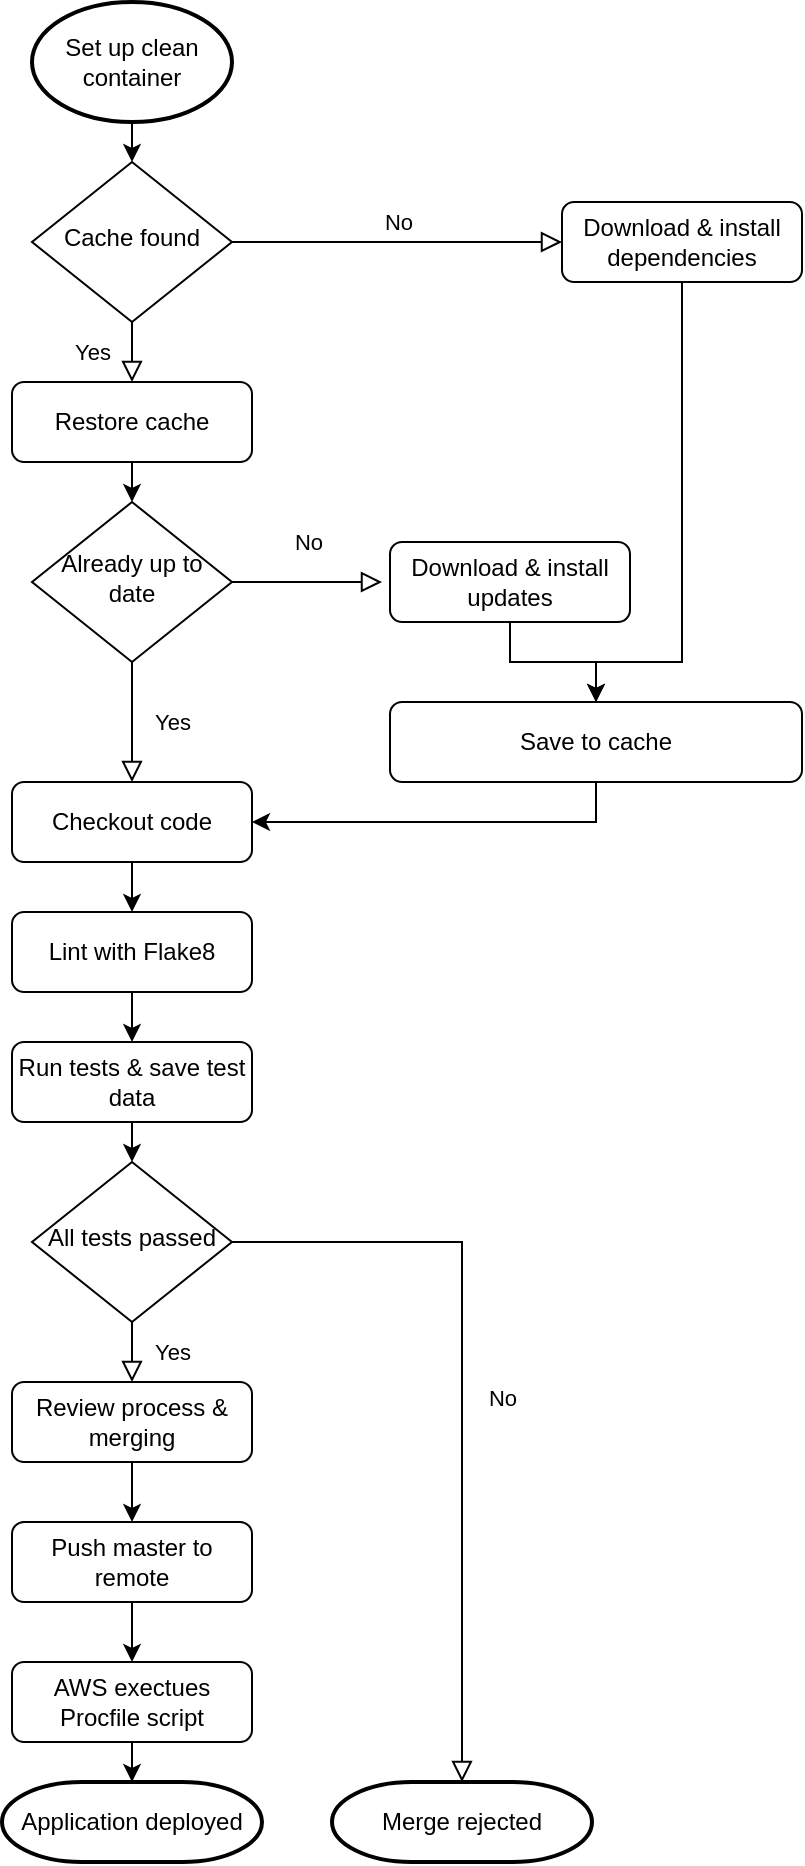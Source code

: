 <mxfile version="12.9.10" type="device"><diagram id="C5RBs43oDa-KdzZeNtuy" name="Page-1"><mxGraphModel dx="1355" dy="778" grid="1" gridSize="10" guides="1" tooltips="1" connect="1" arrows="1" fold="1" page="1" pageScale="1" pageWidth="827" pageHeight="1169" math="0" shadow="0"><root><mxCell id="WIyWlLk6GJQsqaUBKTNV-0"/><mxCell id="WIyWlLk6GJQsqaUBKTNV-1" parent="WIyWlLk6GJQsqaUBKTNV-0"/><mxCell id="WIyWlLk6GJQsqaUBKTNV-4" value="Yes" style="rounded=0;html=1;jettySize=auto;orthogonalLoop=1;fontSize=11;endArrow=block;endFill=0;endSize=8;strokeWidth=1;shadow=0;labelBackgroundColor=none;edgeStyle=orthogonalEdgeStyle;entryX=0.5;entryY=0;entryDx=0;entryDy=0;" parent="WIyWlLk6GJQsqaUBKTNV-1" source="WIyWlLk6GJQsqaUBKTNV-6" target="pboIETILmq3JojyZ5u3q-2" edge="1"><mxGeometry y="20" relative="1" as="geometry"><mxPoint as="offset"/><mxPoint x="225" y="290" as="targetPoint"/></mxGeometry></mxCell><mxCell id="WIyWlLk6GJQsqaUBKTNV-5" value="No" style="edgeStyle=orthogonalEdgeStyle;rounded=0;html=1;jettySize=auto;orthogonalLoop=1;fontSize=11;endArrow=block;endFill=0;endSize=8;strokeWidth=1;shadow=0;labelBackgroundColor=none;" parent="WIyWlLk6GJQsqaUBKTNV-1" source="WIyWlLk6GJQsqaUBKTNV-6" target="WIyWlLk6GJQsqaUBKTNV-7" edge="1"><mxGeometry y="10" relative="1" as="geometry"><mxPoint as="offset"/></mxGeometry></mxCell><mxCell id="WIyWlLk6GJQsqaUBKTNV-6" value="Cache found" style="rhombus;whiteSpace=wrap;html=1;shadow=0;fontFamily=Helvetica;fontSize=12;align=center;strokeWidth=1;spacing=6;spacingTop=-4;" parent="WIyWlLk6GJQsqaUBKTNV-1" vertex="1"><mxGeometry x="175" y="140" width="100" height="80" as="geometry"/></mxCell><mxCell id="pboIETILmq3JojyZ5u3q-8" style="edgeStyle=orthogonalEdgeStyle;rounded=0;orthogonalLoop=1;jettySize=auto;html=1;exitX=0.5;exitY=1;exitDx=0;exitDy=0;entryX=0.5;entryY=0;entryDx=0;entryDy=0;" parent="WIyWlLk6GJQsqaUBKTNV-1" source="WIyWlLk6GJQsqaUBKTNV-7" target="pboIETILmq3JojyZ5u3q-15" edge="1"><mxGeometry relative="1" as="geometry"><mxPoint x="500" y="230" as="targetPoint"/><Array as="points"><mxPoint x="500" y="390"/><mxPoint x="457" y="390"/></Array></mxGeometry></mxCell><mxCell id="WIyWlLk6GJQsqaUBKTNV-7" value="Download &amp;amp; install dependencies" style="rounded=1;whiteSpace=wrap;html=1;fontSize=12;glass=0;strokeWidth=1;shadow=0;" parent="WIyWlLk6GJQsqaUBKTNV-1" vertex="1"><mxGeometry x="440" y="160" width="120" height="40" as="geometry"/></mxCell><mxCell id="pboIETILmq3JojyZ5u3q-10" style="edgeStyle=orthogonalEdgeStyle;rounded=0;orthogonalLoop=1;jettySize=auto;html=1;exitX=0.5;exitY=1;exitDx=0;exitDy=0;entryX=0.5;entryY=0;entryDx=0;entryDy=0;" parent="WIyWlLk6GJQsqaUBKTNV-1" source="pboIETILmq3JojyZ5u3q-2" target="pboIETILmq3JojyZ5u3q-9" edge="1"><mxGeometry relative="1" as="geometry"/></mxCell><mxCell id="pboIETILmq3JojyZ5u3q-2" value="Restore cache" style="rounded=1;whiteSpace=wrap;html=1;fontSize=12;glass=0;strokeWidth=1;shadow=0;" parent="WIyWlLk6GJQsqaUBKTNV-1" vertex="1"><mxGeometry x="165" y="250" width="120" height="40" as="geometry"/></mxCell><mxCell id="pboIETILmq3JojyZ5u3q-11" style="edgeStyle=orthogonalEdgeStyle;rounded=0;orthogonalLoop=1;jettySize=auto;html=1;exitX=0.5;exitY=1;exitDx=0;exitDy=0;entryX=0.5;entryY=0;entryDx=0;entryDy=0;exitPerimeter=0;" parent="WIyWlLk6GJQsqaUBKTNV-1" source="pboIETILmq3JojyZ5u3q-39" target="WIyWlLk6GJQsqaUBKTNV-6" edge="1"><mxGeometry relative="1" as="geometry"><mxPoint x="370" y="430" as="targetPoint"/><mxPoint x="225" y="120" as="sourcePoint"/></mxGeometry></mxCell><mxCell id="pboIETILmq3JojyZ5u3q-9" value="Already up to date" style="rhombus;whiteSpace=wrap;html=1;shadow=0;fontFamily=Helvetica;fontSize=12;align=center;strokeWidth=1;spacing=6;spacingTop=-4;" parent="WIyWlLk6GJQsqaUBKTNV-1" vertex="1"><mxGeometry x="175" y="310" width="100" height="80" as="geometry"/></mxCell><mxCell id="pboIETILmq3JojyZ5u3q-13" value="No" style="rounded=0;html=1;jettySize=auto;orthogonalLoop=1;fontSize=11;endArrow=block;endFill=0;endSize=8;strokeWidth=1;shadow=0;labelBackgroundColor=none;edgeStyle=orthogonalEdgeStyle;exitX=1;exitY=0.5;exitDx=0;exitDy=0;" parent="WIyWlLk6GJQsqaUBKTNV-1" source="pboIETILmq3JojyZ5u3q-9" edge="1"><mxGeometry y="20" relative="1" as="geometry"><mxPoint as="offset"/><mxPoint x="340" y="340" as="sourcePoint"/><mxPoint x="350" y="350" as="targetPoint"/><Array as="points"><mxPoint x="340" y="350"/></Array></mxGeometry></mxCell><mxCell id="pboIETILmq3JojyZ5u3q-16" style="edgeStyle=orthogonalEdgeStyle;rounded=0;orthogonalLoop=1;jettySize=auto;html=1;exitX=0.5;exitY=1;exitDx=0;exitDy=0;entryX=0.5;entryY=0;entryDx=0;entryDy=0;" parent="WIyWlLk6GJQsqaUBKTNV-1" source="pboIETILmq3JojyZ5u3q-14" target="pboIETILmq3JojyZ5u3q-15" edge="1"><mxGeometry relative="1" as="geometry"/></mxCell><mxCell id="pboIETILmq3JojyZ5u3q-14" value="Download &amp;amp; install updates" style="rounded=1;whiteSpace=wrap;html=1;fontSize=12;glass=0;strokeWidth=1;shadow=0;" parent="WIyWlLk6GJQsqaUBKTNV-1" vertex="1"><mxGeometry x="354" y="330" width="120" height="40" as="geometry"/></mxCell><mxCell id="pboIETILmq3JojyZ5u3q-19" style="edgeStyle=orthogonalEdgeStyle;rounded=0;orthogonalLoop=1;jettySize=auto;html=1;exitX=0.5;exitY=1;exitDx=0;exitDy=0;entryX=1;entryY=0.5;entryDx=0;entryDy=0;" parent="WIyWlLk6GJQsqaUBKTNV-1" source="pboIETILmq3JojyZ5u3q-15" target="pboIETILmq3JojyZ5u3q-18" edge="1"><mxGeometry relative="1" as="geometry"/></mxCell><mxCell id="pboIETILmq3JojyZ5u3q-15" value="Save to cache" style="rounded=1;whiteSpace=wrap;html=1;fontSize=12;glass=0;strokeWidth=1;shadow=0;" parent="WIyWlLk6GJQsqaUBKTNV-1" vertex="1"><mxGeometry x="354" y="410" width="206" height="40" as="geometry"/></mxCell><mxCell id="pboIETILmq3JojyZ5u3q-17" value="Yes" style="rounded=0;html=1;jettySize=auto;orthogonalLoop=1;fontSize=11;endArrow=block;endFill=0;endSize=8;strokeWidth=1;shadow=0;labelBackgroundColor=none;edgeStyle=orthogonalEdgeStyle;exitX=0.5;exitY=1;exitDx=0;exitDy=0;entryX=0.5;entryY=0;entryDx=0;entryDy=0;" parent="WIyWlLk6GJQsqaUBKTNV-1" source="pboIETILmq3JojyZ5u3q-9" target="pboIETILmq3JojyZ5u3q-18" edge="1"><mxGeometry y="20" relative="1" as="geometry"><mxPoint as="offset"/><mxPoint x="230" y="450" as="sourcePoint"/><mxPoint x="225" y="480" as="targetPoint"/></mxGeometry></mxCell><mxCell id="pboIETILmq3JojyZ5u3q-23" style="edgeStyle=orthogonalEdgeStyle;rounded=0;orthogonalLoop=1;jettySize=auto;html=1;exitX=0.5;exitY=1;exitDx=0;exitDy=0;entryX=0.5;entryY=0;entryDx=0;entryDy=0;" parent="WIyWlLk6GJQsqaUBKTNV-1" source="pboIETILmq3JojyZ5u3q-18" target="pboIETILmq3JojyZ5u3q-22" edge="1"><mxGeometry relative="1" as="geometry"/></mxCell><mxCell id="pboIETILmq3JojyZ5u3q-18" value="Checkout code" style="rounded=1;whiteSpace=wrap;html=1;fontSize=12;glass=0;strokeWidth=1;shadow=0;" parent="WIyWlLk6GJQsqaUBKTNV-1" vertex="1"><mxGeometry x="165" y="450" width="120" height="40" as="geometry"/></mxCell><mxCell id="pboIETILmq3JojyZ5u3q-25" style="edgeStyle=orthogonalEdgeStyle;rounded=0;orthogonalLoop=1;jettySize=auto;html=1;exitX=0.5;exitY=1;exitDx=0;exitDy=0;entryX=0.5;entryY=0;entryDx=0;entryDy=0;" parent="WIyWlLk6GJQsqaUBKTNV-1" source="pboIETILmq3JojyZ5u3q-22" target="pboIETILmq3JojyZ5u3q-24" edge="1"><mxGeometry relative="1" as="geometry"/></mxCell><mxCell id="pboIETILmq3JojyZ5u3q-22" value="Lint with Flake8" style="rounded=1;whiteSpace=wrap;html=1;fontSize=12;glass=0;strokeWidth=1;shadow=0;" parent="WIyWlLk6GJQsqaUBKTNV-1" vertex="1"><mxGeometry x="165" y="515" width="120" height="40" as="geometry"/></mxCell><mxCell id="pboIETILmq3JojyZ5u3q-27" style="edgeStyle=orthogonalEdgeStyle;rounded=0;orthogonalLoop=1;jettySize=auto;html=1;exitX=0.5;exitY=1;exitDx=0;exitDy=0;entryX=0.5;entryY=0;entryDx=0;entryDy=0;" parent="WIyWlLk6GJQsqaUBKTNV-1" source="pboIETILmq3JojyZ5u3q-24" target="pboIETILmq3JojyZ5u3q-26" edge="1"><mxGeometry relative="1" as="geometry"/></mxCell><mxCell id="pboIETILmq3JojyZ5u3q-24" value="Run tests &amp;amp; save test data" style="rounded=1;whiteSpace=wrap;html=1;fontSize=12;glass=0;strokeWidth=1;shadow=0;" parent="WIyWlLk6GJQsqaUBKTNV-1" vertex="1"><mxGeometry x="165" y="580" width="120" height="40" as="geometry"/></mxCell><mxCell id="pboIETILmq3JojyZ5u3q-26" value="All tests passed" style="rhombus;whiteSpace=wrap;html=1;shadow=0;fontFamily=Helvetica;fontSize=12;align=center;strokeWidth=1;spacing=6;spacingTop=-4;" parent="WIyWlLk6GJQsqaUBKTNV-1" vertex="1"><mxGeometry x="175" y="640" width="100" height="80" as="geometry"/></mxCell><mxCell id="pboIETILmq3JojyZ5u3q-28" value="No" style="rounded=0;html=1;jettySize=auto;orthogonalLoop=1;fontSize=11;endArrow=block;endFill=0;endSize=8;strokeWidth=1;shadow=0;labelBackgroundColor=none;edgeStyle=orthogonalEdgeStyle;exitX=1;exitY=0.5;exitDx=0;exitDy=0;entryX=0.5;entryY=0;entryDx=0;entryDy=0;entryPerimeter=0;" parent="WIyWlLk6GJQsqaUBKTNV-1" source="pboIETILmq3JojyZ5u3q-26" target="pboIETILmq3JojyZ5u3q-42" edge="1"><mxGeometry y="20" relative="1" as="geometry"><mxPoint as="offset"/><mxPoint x="330" y="679.5" as="sourcePoint"/><mxPoint x="390" y="890" as="targetPoint"/><Array as="points"/></mxGeometry></mxCell><mxCell id="pboIETILmq3JojyZ5u3q-33" value="Yes" style="rounded=0;html=1;jettySize=auto;orthogonalLoop=1;fontSize=11;endArrow=block;endFill=0;endSize=8;strokeWidth=1;shadow=0;labelBackgroundColor=none;edgeStyle=orthogonalEdgeStyle;exitX=0.5;exitY=1;exitDx=0;exitDy=0;entryX=0.5;entryY=0;entryDx=0;entryDy=0;" parent="WIyWlLk6GJQsqaUBKTNV-1" source="pboIETILmq3JojyZ5u3q-26" target="pboIETILmq3JojyZ5u3q-34" edge="1"><mxGeometry y="20" relative="1" as="geometry"><mxPoint as="offset"/><mxPoint x="224.5" y="790" as="sourcePoint"/><mxPoint x="225" y="760" as="targetPoint"/></mxGeometry></mxCell><mxCell id="pboIETILmq3JojyZ5u3q-36" value="" style="edgeStyle=orthogonalEdgeStyle;rounded=0;orthogonalLoop=1;jettySize=auto;html=1;" parent="WIyWlLk6GJQsqaUBKTNV-1" source="pboIETILmq3JojyZ5u3q-34" target="pboIETILmq3JojyZ5u3q-35" edge="1"><mxGeometry relative="1" as="geometry"/></mxCell><mxCell id="pboIETILmq3JojyZ5u3q-34" value="Review process &amp;amp; merging" style="rounded=1;whiteSpace=wrap;html=1;fontSize=12;glass=0;strokeWidth=1;shadow=0;" parent="WIyWlLk6GJQsqaUBKTNV-1" vertex="1"><mxGeometry x="165" y="750" width="120" height="40" as="geometry"/></mxCell><mxCell id="pboIETILmq3JojyZ5u3q-38" value="" style="edgeStyle=orthogonalEdgeStyle;rounded=0;orthogonalLoop=1;jettySize=auto;html=1;" parent="WIyWlLk6GJQsqaUBKTNV-1" source="pboIETILmq3JojyZ5u3q-35" target="pboIETILmq3JojyZ5u3q-37" edge="1"><mxGeometry relative="1" as="geometry"/></mxCell><mxCell id="pboIETILmq3JojyZ5u3q-35" value="Push master to remote" style="rounded=1;whiteSpace=wrap;html=1;fontSize=12;glass=0;strokeWidth=1;shadow=0;" parent="WIyWlLk6GJQsqaUBKTNV-1" vertex="1"><mxGeometry x="165" y="820" width="120" height="40" as="geometry"/></mxCell><mxCell id="pboIETILmq3JojyZ5u3q-41" style="edgeStyle=orthogonalEdgeStyle;rounded=0;orthogonalLoop=1;jettySize=auto;html=1;exitX=0.5;exitY=1;exitDx=0;exitDy=0;entryX=0.5;entryY=0;entryDx=0;entryDy=0;entryPerimeter=0;" parent="WIyWlLk6GJQsqaUBKTNV-1" source="pboIETILmq3JojyZ5u3q-37" target="pboIETILmq3JojyZ5u3q-40" edge="1"><mxGeometry relative="1" as="geometry"/></mxCell><mxCell id="pboIETILmq3JojyZ5u3q-37" value="AWS exectues Procfile script" style="rounded=1;whiteSpace=wrap;html=1;fontSize=12;glass=0;strokeWidth=1;shadow=0;" parent="WIyWlLk6GJQsqaUBKTNV-1" vertex="1"><mxGeometry x="165" y="890" width="120" height="40" as="geometry"/></mxCell><mxCell id="pboIETILmq3JojyZ5u3q-39" value="&lt;span style=&quot;white-space: normal&quot;&gt;Set up clean container&lt;/span&gt;" style="strokeWidth=2;html=1;shape=mxgraph.flowchart.start_1;whiteSpace=wrap;" parent="WIyWlLk6GJQsqaUBKTNV-1" vertex="1"><mxGeometry x="175" y="60" width="100" height="60" as="geometry"/></mxCell><mxCell id="pboIETILmq3JojyZ5u3q-40" value="Application deployed" style="strokeWidth=2;html=1;shape=mxgraph.flowchart.terminator;whiteSpace=wrap;" parent="WIyWlLk6GJQsqaUBKTNV-1" vertex="1"><mxGeometry x="160" y="950" width="130" height="40" as="geometry"/></mxCell><mxCell id="pboIETILmq3JojyZ5u3q-42" value="Merge rejected" style="strokeWidth=2;html=1;shape=mxgraph.flowchart.terminator;whiteSpace=wrap;" parent="WIyWlLk6GJQsqaUBKTNV-1" vertex="1"><mxGeometry x="325" y="950" width="130" height="40" as="geometry"/></mxCell></root></mxGraphModel></diagram></mxfile>